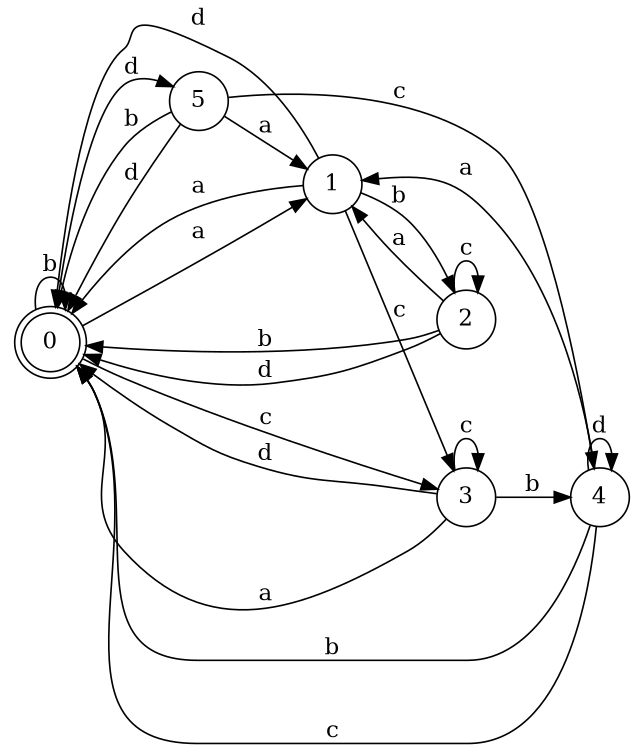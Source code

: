 digraph n5_3 {
__start0 [label="" shape="none"];

rankdir=LR;
size="8,5";

s0 [style="rounded,filled", color="black", fillcolor="white" shape="doublecircle", label="0"];
s1 [style="filled", color="black", fillcolor="white" shape="circle", label="1"];
s2 [style="filled", color="black", fillcolor="white" shape="circle", label="2"];
s3 [style="filled", color="black", fillcolor="white" shape="circle", label="3"];
s4 [style="filled", color="black", fillcolor="white" shape="circle", label="4"];
s5 [style="filled", color="black", fillcolor="white" shape="circle", label="5"];
s0 -> s1 [label="a"];
s0 -> s0 [label="b"];
s0 -> s3 [label="c"];
s0 -> s5 [label="d"];
s1 -> s0 [label="a"];
s1 -> s2 [label="b"];
s1 -> s3 [label="c"];
s1 -> s0 [label="d"];
s2 -> s1 [label="a"];
s2 -> s0 [label="b"];
s2 -> s2 [label="c"];
s2 -> s0 [label="d"];
s3 -> s0 [label="a"];
s3 -> s4 [label="b"];
s3 -> s3 [label="c"];
s3 -> s0 [label="d"];
s4 -> s1 [label="a"];
s4 -> s0 [label="b"];
s4 -> s0 [label="c"];
s4 -> s4 [label="d"];
s5 -> s1 [label="a"];
s5 -> s0 [label="b"];
s5 -> s4 [label="c"];
s5 -> s0 [label="d"];

}